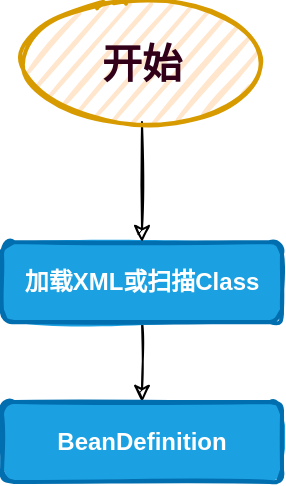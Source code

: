 <mxfile version="14.9.4" type="github">
  <diagram id="LKX4OvRe6VDWAZ0Fz87s" name="第 1 页">
    <mxGraphModel dx="1422" dy="762" grid="1" gridSize="10" guides="1" tooltips="1" connect="1" arrows="1" fold="1" page="1" pageScale="1" pageWidth="827" pageHeight="1169" math="0" shadow="0">
      <root>
        <mxCell id="0" />
        <mxCell id="1" parent="0" />
        <mxCell id="oo5crSJGMGlpb1dWaUvM-6" style="edgeStyle=orthogonalEdgeStyle;rounded=0;sketch=1;orthogonalLoop=1;jettySize=auto;html=1;exitX=0.5;exitY=1;exitDx=0;exitDy=0;entryX=0.5;entryY=0;entryDx=0;entryDy=0;" edge="1" parent="1" source="oo5crSJGMGlpb1dWaUvM-1" target="oo5crSJGMGlpb1dWaUvM-5">
          <mxGeometry relative="1" as="geometry" />
        </mxCell>
        <mxCell id="oo5crSJGMGlpb1dWaUvM-1" value="&lt;b&gt;加载XML或扫描Class&lt;/b&gt;" style="rounded=1;whiteSpace=wrap;html=1;strokeWidth=2;fillWeight=4;hachureGap=8;hachureAngle=45;fillColor=#1ba1e2;sketch=1;fontColor=#ffffff;fillStyle=solid;strokeColor=#006EAF;" vertex="1" parent="1">
          <mxGeometry x="40" y="200" width="140" height="40" as="geometry" />
        </mxCell>
        <mxCell id="oo5crSJGMGlpb1dWaUvM-4" style="edgeStyle=orthogonalEdgeStyle;rounded=0;orthogonalLoop=1;jettySize=auto;html=1;exitX=0.5;exitY=1;exitDx=0;exitDy=0;entryX=0.5;entryY=0;entryDx=0;entryDy=0;sketch=1;" edge="1" parent="1" source="oo5crSJGMGlpb1dWaUvM-2" target="oo5crSJGMGlpb1dWaUvM-1">
          <mxGeometry relative="1" as="geometry" />
        </mxCell>
        <mxCell id="oo5crSJGMGlpb1dWaUvM-2" value="&lt;b&gt;&lt;font style=&quot;font-size: 20px&quot; color=&quot;#33001a&quot;&gt;开始&lt;/font&gt;&lt;/b&gt;" style="ellipse;whiteSpace=wrap;html=1;strokeWidth=2;fillWeight=2;hachureGap=8;fillStyle=dots;sketch=1;shadow=0;fillColor=#ffe6cc;strokeColor=#d79b00;" vertex="1" parent="1">
          <mxGeometry x="50" y="80" width="120" height="60" as="geometry" />
        </mxCell>
        <mxCell id="oo5crSJGMGlpb1dWaUvM-5" value="&lt;b&gt;BeanDefinition&lt;/b&gt;" style="rounded=1;whiteSpace=wrap;html=1;strokeWidth=2;fillWeight=4;hachureGap=8;hachureAngle=45;fillColor=#1ba1e2;sketch=1;fontColor=#ffffff;fillStyle=solid;strokeColor=#006EAF;" vertex="1" parent="1">
          <mxGeometry x="40" y="280" width="140" height="40" as="geometry" />
        </mxCell>
      </root>
    </mxGraphModel>
  </diagram>
</mxfile>
